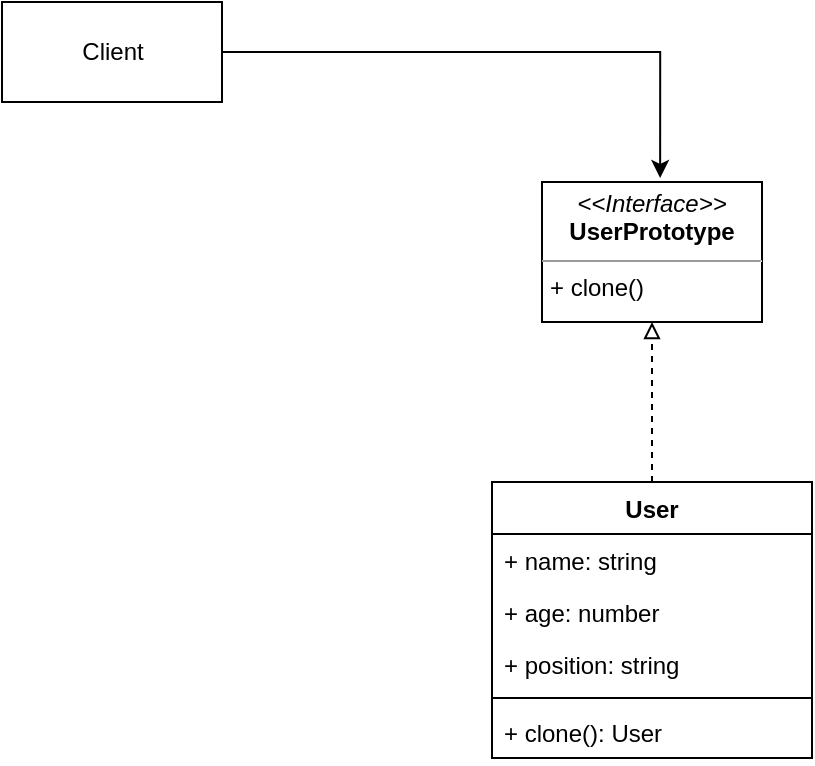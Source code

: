 <mxfile version="14.6.13" type="device"><diagram id="DxYVbT156e1R_CeBaSZf" name="Страница 1"><mxGraphModel dx="981" dy="567" grid="1" gridSize="10" guides="1" tooltips="1" connect="1" arrows="1" fold="1" page="1" pageScale="1" pageWidth="827" pageHeight="1169" math="0" shadow="0"><root><mxCell id="0"/><mxCell id="1" parent="0"/><mxCell id="mdig9ZK8PYgrquR8LTqp-1" value="&lt;p style=&quot;margin: 0px ; margin-top: 4px ; text-align: center&quot;&gt;&lt;i&gt;&amp;lt;&amp;lt;Interface&amp;gt;&amp;gt;&lt;/i&gt;&lt;br&gt;&lt;b&gt;UserPrototype&lt;/b&gt;&lt;/p&gt;&lt;hr size=&quot;1&quot;&gt;&lt;p style=&quot;margin: 0px ; margin-left: 4px&quot;&gt;+ clone()&lt;br&gt;&lt;/p&gt;" style="verticalAlign=top;align=left;overflow=fill;fontSize=12;fontFamily=Helvetica;html=1;" vertex="1" parent="1"><mxGeometry x="380" y="200" width="110" height="70" as="geometry"/></mxCell><mxCell id="mdig9ZK8PYgrquR8LTqp-8" style="edgeStyle=orthogonalEdgeStyle;rounded=0;orthogonalLoop=1;jettySize=auto;html=1;exitX=0.5;exitY=0;exitDx=0;exitDy=0;entryX=0.5;entryY=1;entryDx=0;entryDy=0;dashed=1;endArrow=block;endFill=0;" edge="1" parent="1" source="mdig9ZK8PYgrquR8LTqp-2" target="mdig9ZK8PYgrquR8LTqp-1"><mxGeometry relative="1" as="geometry"/></mxCell><mxCell id="mdig9ZK8PYgrquR8LTqp-2" value="User" style="swimlane;fontStyle=1;align=center;verticalAlign=top;childLayout=stackLayout;horizontal=1;startSize=26;horizontalStack=0;resizeParent=1;resizeParentMax=0;resizeLast=0;collapsible=1;marginBottom=0;" vertex="1" parent="1"><mxGeometry x="355" y="350" width="160" height="138" as="geometry"/></mxCell><mxCell id="mdig9ZK8PYgrquR8LTqp-3" value="+ name: string" style="text;strokeColor=none;fillColor=none;align=left;verticalAlign=top;spacingLeft=4;spacingRight=4;overflow=hidden;rotatable=0;points=[[0,0.5],[1,0.5]];portConstraint=eastwest;" vertex="1" parent="mdig9ZK8PYgrquR8LTqp-2"><mxGeometry y="26" width="160" height="26" as="geometry"/></mxCell><mxCell id="mdig9ZK8PYgrquR8LTqp-6" value="+ age: number" style="text;strokeColor=none;fillColor=none;align=left;verticalAlign=top;spacingLeft=4;spacingRight=4;overflow=hidden;rotatable=0;points=[[0,0.5],[1,0.5]];portConstraint=eastwest;" vertex="1" parent="mdig9ZK8PYgrquR8LTqp-2"><mxGeometry y="52" width="160" height="26" as="geometry"/></mxCell><mxCell id="mdig9ZK8PYgrquR8LTqp-7" value="+ position: string" style="text;strokeColor=none;fillColor=none;align=left;verticalAlign=top;spacingLeft=4;spacingRight=4;overflow=hidden;rotatable=0;points=[[0,0.5],[1,0.5]];portConstraint=eastwest;" vertex="1" parent="mdig9ZK8PYgrquR8LTqp-2"><mxGeometry y="78" width="160" height="26" as="geometry"/></mxCell><mxCell id="mdig9ZK8PYgrquR8LTqp-4" value="" style="line;strokeWidth=1;fillColor=none;align=left;verticalAlign=middle;spacingTop=-1;spacingLeft=3;spacingRight=3;rotatable=0;labelPosition=right;points=[];portConstraint=eastwest;" vertex="1" parent="mdig9ZK8PYgrquR8LTqp-2"><mxGeometry y="104" width="160" height="8" as="geometry"/></mxCell><mxCell id="mdig9ZK8PYgrquR8LTqp-5" value="+ clone(): User" style="text;strokeColor=none;fillColor=none;align=left;verticalAlign=top;spacingLeft=4;spacingRight=4;overflow=hidden;rotatable=0;points=[[0,0.5],[1,0.5]];portConstraint=eastwest;" vertex="1" parent="mdig9ZK8PYgrquR8LTqp-2"><mxGeometry y="112" width="160" height="26" as="geometry"/></mxCell><mxCell id="mdig9ZK8PYgrquR8LTqp-10" style="edgeStyle=orthogonalEdgeStyle;rounded=0;orthogonalLoop=1;jettySize=auto;html=1;exitX=1;exitY=0.5;exitDx=0;exitDy=0;entryX=0.537;entryY=-0.029;entryDx=0;entryDy=0;entryPerimeter=0;endArrow=classic;endFill=1;" edge="1" parent="1" source="mdig9ZK8PYgrquR8LTqp-9" target="mdig9ZK8PYgrquR8LTqp-1"><mxGeometry relative="1" as="geometry"/></mxCell><mxCell id="mdig9ZK8PYgrquR8LTqp-9" value="Client" style="html=1;" vertex="1" parent="1"><mxGeometry x="110" y="110" width="110" height="50" as="geometry"/></mxCell></root></mxGraphModel></diagram></mxfile>